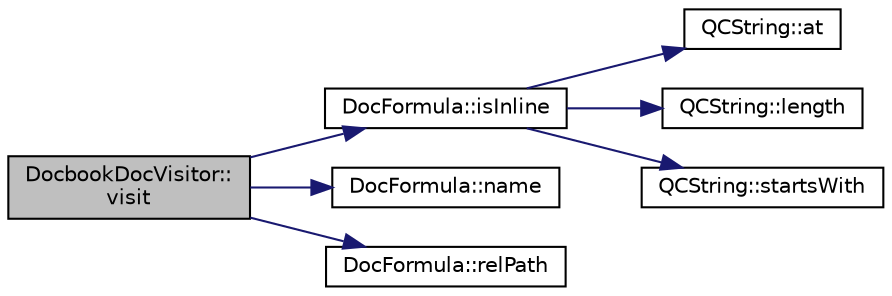 digraph "DocbookDocVisitor::visit"
{
 // LATEX_PDF_SIZE
  edge [fontname="Helvetica",fontsize="10",labelfontname="Helvetica",labelfontsize="10"];
  node [fontname="Helvetica",fontsize="10",shape=record];
  rankdir="LR";
  Node1 [label="DocbookDocVisitor::\lvisit",height=0.2,width=0.4,color="black", fillcolor="grey75", style="filled", fontcolor="black",tooltip=" "];
  Node1 -> Node2 [color="midnightblue",fontsize="10",style="solid",fontname="Helvetica"];
  Node2 [label="DocFormula::isInline",height=0.2,width=0.4,color="black", fillcolor="white", style="filled",URL="$classDocFormula.html#a6efb81a9620e6fad264a0c896f2ca7cb",tooltip=" "];
  Node2 -> Node3 [color="midnightblue",fontsize="10",style="solid",fontname="Helvetica"];
  Node3 [label="QCString::at",height=0.2,width=0.4,color="black", fillcolor="white", style="filled",URL="$classQCString.html#a4c8be5d062cc14919b53ff0a3c8f9a4f",tooltip=" "];
  Node2 -> Node4 [color="midnightblue",fontsize="10",style="solid",fontname="Helvetica"];
  Node4 [label="QCString::length",height=0.2,width=0.4,color="black", fillcolor="white", style="filled",URL="$classQCString.html#ac52596733e9110b778019946d73fb268",tooltip=" "];
  Node2 -> Node5 [color="midnightblue",fontsize="10",style="solid",fontname="Helvetica"];
  Node5 [label="QCString::startsWith",height=0.2,width=0.4,color="black", fillcolor="white", style="filled",URL="$classQCString.html#a1f43c0a4958cf17f086dc0e3a4b13a68",tooltip=" "];
  Node1 -> Node6 [color="midnightblue",fontsize="10",style="solid",fontname="Helvetica"];
  Node6 [label="DocFormula::name",height=0.2,width=0.4,color="black", fillcolor="white", style="filled",URL="$classDocFormula.html#a639835af31171584bbf72eab82d7f162",tooltip=" "];
  Node1 -> Node7 [color="midnightblue",fontsize="10",style="solid",fontname="Helvetica"];
  Node7 [label="DocFormula::relPath",height=0.2,width=0.4,color="black", fillcolor="white", style="filled",URL="$classDocFormula.html#ae693f78dc76e8caf6060cb26fe3b58aa",tooltip=" "];
}
